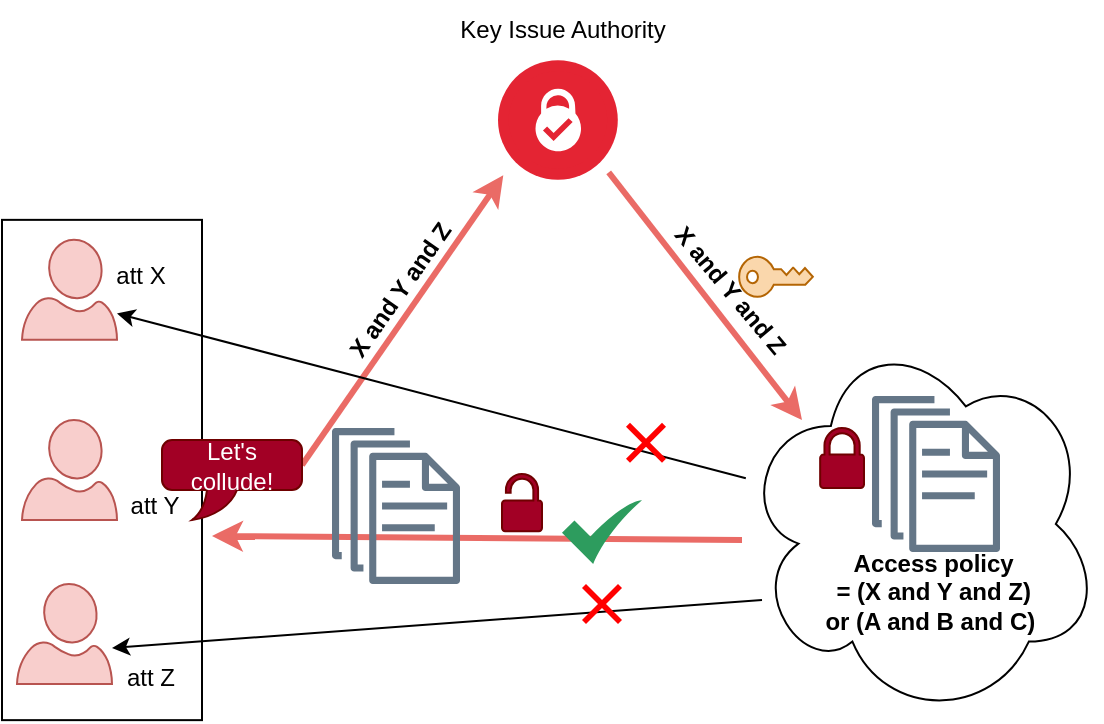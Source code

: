 <mxfile version="24.8.4">
  <diagram name="Page-1" id="tZQLknMaPcjguIIjqgyP">
    <mxGraphModel dx="956" dy="551" grid="1" gridSize="10" guides="1" tooltips="1" connect="1" arrows="1" fold="1" page="1" pageScale="1" pageWidth="827" pageHeight="1169" math="0" shadow="0">
      <root>
        <mxCell id="0" />
        <mxCell id="1" parent="0" />
        <mxCell id="DboaTYH2uHODqQAO1uhh-39" value="" style="rounded=0;whiteSpace=wrap;html=1;" vertex="1" parent="1">
          <mxGeometry x="170" y="299.93" width="100" height="250.14" as="geometry" />
        </mxCell>
        <mxCell id="DboaTYH2uHODqQAO1uhh-38" value="" style="ellipse;shape=cloud;whiteSpace=wrap;html=1;" vertex="1" parent="1">
          <mxGeometry x="539.42" y="354" width="180" height="196" as="geometry" />
        </mxCell>
        <mxCell id="DboaTYH2uHODqQAO1uhh-1" value="" style="verticalLabelPosition=bottom;html=1;verticalAlign=top;align=center;strokeColor=#b85450;fillColor=#f8cecc;shape=mxgraph.azure.user;" vertex="1" parent="1">
          <mxGeometry x="180" y="309.86" width="47.5" height="50" as="geometry" />
        </mxCell>
        <mxCell id="DboaTYH2uHODqQAO1uhh-2" value="" style="verticalLabelPosition=bottom;html=1;verticalAlign=top;align=center;strokeColor=#b85450;fillColor=#f8cecc;shape=mxgraph.azure.user;" vertex="1" parent="1">
          <mxGeometry x="180" y="400" width="47.5" height="50" as="geometry" />
        </mxCell>
        <mxCell id="DboaTYH2uHODqQAO1uhh-3" value="" style="verticalLabelPosition=bottom;html=1;verticalAlign=top;align=center;strokeColor=#b85450;fillColor=#f8cecc;shape=mxgraph.azure.user;" vertex="1" parent="1">
          <mxGeometry x="177.5" y="482" width="47.5" height="50" as="geometry" />
        </mxCell>
        <mxCell id="DboaTYH2uHODqQAO1uhh-5" value="" style="sketch=0;outlineConnect=0;dashed=0;verticalLabelPosition=bottom;verticalAlign=top;align=center;html=1;fontSize=12;fontStyle=0;aspect=fixed;pointerEvents=1;shape=mxgraph.aws4.documents;fillColor=#647687;strokeColor=#314354;fontColor=#ffffff;" vertex="1" parent="1">
          <mxGeometry x="605" y="388" width="64" height="78" as="geometry" />
        </mxCell>
        <mxCell id="DboaTYH2uHODqQAO1uhh-7" value="&lt;b&gt;Access policy&amp;nbsp;&lt;/b&gt;&lt;div&gt;&lt;b&gt;= (X and Y and Z)&amp;nbsp;&lt;/b&gt;&lt;/div&gt;&lt;div&gt;&lt;b&gt;or (A and B and C) &amp;nbsp;&lt;/b&gt;&lt;/div&gt;" style="text;html=1;align=center;verticalAlign=middle;resizable=0;points=[];autosize=1;strokeColor=none;fillColor=none;" vertex="1" parent="1">
          <mxGeometry x="567" y="456" width="140" height="60" as="geometry" />
        </mxCell>
        <mxCell id="DboaTYH2uHODqQAO1uhh-8" value="att X" style="text;html=1;align=center;verticalAlign=middle;resizable=0;points=[];autosize=1;strokeColor=none;fillColor=none;" vertex="1" parent="1">
          <mxGeometry x="214" y="312.93" width="50" height="30" as="geometry" />
        </mxCell>
        <mxCell id="DboaTYH2uHODqQAO1uhh-9" value="att Y" style="text;html=1;align=center;verticalAlign=middle;resizable=0;points=[];autosize=1;strokeColor=none;fillColor=none;" vertex="1" parent="1">
          <mxGeometry x="221" y="428" width="50" height="30" as="geometry" />
        </mxCell>
        <mxCell id="DboaTYH2uHODqQAO1uhh-10" value="att Z" style="text;html=1;align=center;verticalAlign=middle;resizable=0;points=[];autosize=1;strokeColor=none;fillColor=none;" vertex="1" parent="1">
          <mxGeometry x="219" y="514" width="50" height="30" as="geometry" />
        </mxCell>
        <mxCell id="DboaTYH2uHODqQAO1uhh-12" value="" style="sketch=0;pointerEvents=1;shadow=0;dashed=0;html=1;strokeColor=#6F0000;labelPosition=center;verticalLabelPosition=bottom;verticalAlign=top;outlineConnect=0;align=center;shape=mxgraph.office.security.lock_protected;fillColor=#a20025;fontColor=#ffffff;" vertex="1" parent="1">
          <mxGeometry x="579.08" y="404" width="21.92" height="30" as="geometry" />
        </mxCell>
        <mxCell id="DboaTYH2uHODqQAO1uhh-13" value="" style="sketch=0;pointerEvents=1;shadow=0;dashed=0;html=1;strokeColor=#b46504;labelPosition=center;verticalLabelPosition=bottom;verticalAlign=top;outlineConnect=0;align=center;shape=mxgraph.office.security.key_permissions;fillColor=#fad7ac;rotation=-90;" vertex="1" parent="1">
          <mxGeometry x="547" y="310.0" width="20" height="36.85" as="geometry" />
        </mxCell>
        <mxCell id="DboaTYH2uHODqQAO1uhh-14" value="" style="endArrow=classic;html=1;rounded=0;exitX=0.167;exitY=1.133;exitDx=0;exitDy=0;exitPerimeter=0;strokeWidth=3;strokeColor=#EA6B66;" edge="1" parent="1">
          <mxGeometry width="50" height="50" relative="1" as="geometry">
            <mxPoint x="473.35" y="276.19" as="sourcePoint" />
            <mxPoint x="570" y="400" as="targetPoint" />
          </mxGeometry>
        </mxCell>
        <mxCell id="DboaTYH2uHODqQAO1uhh-15" value="" style="endArrow=classic;html=1;rounded=0;entryX=0.044;entryY=0.961;entryDx=0;entryDy=0;exitX=0;exitY=0;exitDx=70;exitDy=12.5;exitPerimeter=0;entryPerimeter=0;strokeWidth=3;fillColor=#a20025;strokeColor=#EA6B66;" edge="1" parent="1" source="DboaTYH2uHODqQAO1uhh-21" target="DboaTYH2uHODqQAO1uhh-25">
          <mxGeometry width="50" height="50" relative="1" as="geometry">
            <mxPoint x="320" y="400" as="sourcePoint" />
            <mxPoint x="449.569" y="299.5" as="targetPoint" />
          </mxGeometry>
        </mxCell>
        <mxCell id="DboaTYH2uHODqQAO1uhh-17" value="X and Y and Z" style="text;html=1;align=center;verticalAlign=middle;resizable=0;points=[];autosize=1;strokeColor=none;fillColor=none;rotation=-55;fontStyle=1" vertex="1" parent="1">
          <mxGeometry x="318.5" y="320.73" width="100" height="30" as="geometry" />
        </mxCell>
        <mxCell id="DboaTYH2uHODqQAO1uhh-19" value="" style="endArrow=classic;html=1;rounded=0;strokeWidth=3;strokeColor=#EA6B66;" edge="1" parent="1">
          <mxGeometry width="50" height="50" relative="1" as="geometry">
            <mxPoint x="540" y="460" as="sourcePoint" />
            <mxPoint x="275" y="458" as="targetPoint" />
          </mxGeometry>
        </mxCell>
        <mxCell id="DboaTYH2uHODqQAO1uhh-21" value="Let&#39;s collude!" style="whiteSpace=wrap;html=1;shape=mxgraph.basic.roundRectCallout;dx=30;dy=15;size=5;boundedLbl=1;fillColor=#a20025;strokeColor=#6F0000;fontColor=#ffffff;" vertex="1" parent="1">
          <mxGeometry x="250" y="410" width="70" height="40" as="geometry" />
        </mxCell>
        <mxCell id="DboaTYH2uHODqQAO1uhh-24" value="" style="sketch=0;pointerEvents=1;shadow=0;dashed=0;html=1;strokeColor=#6F0000;fillColor=#a20025;labelPosition=center;verticalLabelPosition=bottom;verticalAlign=top;outlineConnect=0;align=center;shape=mxgraph.office.security.lock_unprotected;fontColor=#ffffff;" vertex="1" parent="1">
          <mxGeometry x="420" y="427" width="20" height="28.57" as="geometry" />
        </mxCell>
        <mxCell id="DboaTYH2uHODqQAO1uhh-25" value="" style="image;aspect=fixed;perimeter=ellipsePerimeter;html=1;align=center;shadow=0;dashed=0;fontColor=#4277BB;labelBackgroundColor=default;fontSize=12;spacingTop=3;image=img/lib/ibm/blockchain/certificate_authority.svg;" vertex="1" parent="1">
          <mxGeometry x="418" y="220" width="60" height="60" as="geometry" />
        </mxCell>
        <mxCell id="DboaTYH2uHODqQAO1uhh-26" value="Key Issue Authority" style="text;html=1;align=center;verticalAlign=middle;resizable=0;points=[];autosize=1;strokeColor=none;fillColor=none;" vertex="1" parent="1">
          <mxGeometry x="385" y="190" width="130" height="30" as="geometry" />
        </mxCell>
        <mxCell id="DboaTYH2uHODqQAO1uhh-29" value="X and Y and Z" style="text;html=1;align=center;verticalAlign=middle;resizable=0;points=[];autosize=1;strokeColor=none;fillColor=none;rotation=50;fontStyle=1" vertex="1" parent="1">
          <mxGeometry x="484" y="319.86" width="100" height="30" as="geometry" />
        </mxCell>
        <mxCell id="DboaTYH2uHODqQAO1uhh-30" value="" style="sketch=0;outlineConnect=0;dashed=0;verticalLabelPosition=bottom;verticalAlign=top;align=center;html=1;fontSize=12;fontStyle=0;aspect=fixed;pointerEvents=1;shape=mxgraph.aws4.documents;fillColor=#647687;strokeColor=#314354;fontColor=#ffffff;" vertex="1" parent="1">
          <mxGeometry x="335" y="404" width="64" height="78" as="geometry" />
        </mxCell>
        <mxCell id="DboaTYH2uHODqQAO1uhh-31" value="" style="endArrow=classic;html=1;rounded=0;" edge="1" parent="1">
          <mxGeometry width="50" height="50" relative="1" as="geometry">
            <mxPoint x="550" y="490" as="sourcePoint" />
            <mxPoint x="225" y="514" as="targetPoint" />
          </mxGeometry>
        </mxCell>
        <mxCell id="DboaTYH2uHODqQAO1uhh-32" value="" style="shape=mxgraph.mockup.markup.redX;fillColor=#ff0000;html=1;shadow=0;whiteSpace=wrap;strokeColor=none;" vertex="1" parent="1">
          <mxGeometry x="460" y="482" width="20" height="20" as="geometry" />
        </mxCell>
        <mxCell id="DboaTYH2uHODqQAO1uhh-33" value="" style="sketch=0;html=1;aspect=fixed;strokeColor=none;shadow=0;align=center;fillColor=#2D9C5E;verticalAlign=top;labelPosition=center;verticalLabelPosition=bottom;shape=mxgraph.gcp2.check" vertex="1" parent="1">
          <mxGeometry x="450" y="440" width="40" height="32" as="geometry" />
        </mxCell>
        <mxCell id="DboaTYH2uHODqQAO1uhh-34" value="" style="endArrow=classic;html=1;rounded=0;" edge="1" parent="1" source="DboaTYH2uHODqQAO1uhh-38">
          <mxGeometry width="50" height="50" relative="1" as="geometry">
            <mxPoint x="467.5" y="406.73" as="sourcePoint" />
            <mxPoint x="227.5" y="346.73" as="targetPoint" />
          </mxGeometry>
        </mxCell>
        <mxCell id="DboaTYH2uHODqQAO1uhh-35" value="" style="shape=mxgraph.mockup.markup.redX;fillColor=#ff0000;html=1;shadow=0;whiteSpace=wrap;strokeColor=none;" vertex="1" parent="1">
          <mxGeometry x="482" y="401.43" width="20" height="20" as="geometry" />
        </mxCell>
      </root>
    </mxGraphModel>
  </diagram>
</mxfile>
